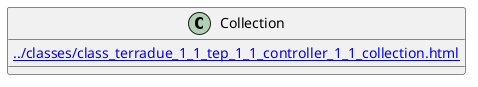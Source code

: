 @startuml
class Collection {
[[../classes/class_terradue_1_1_tep_1_1_controller_1_1_collection.html]]
}
@enduml
